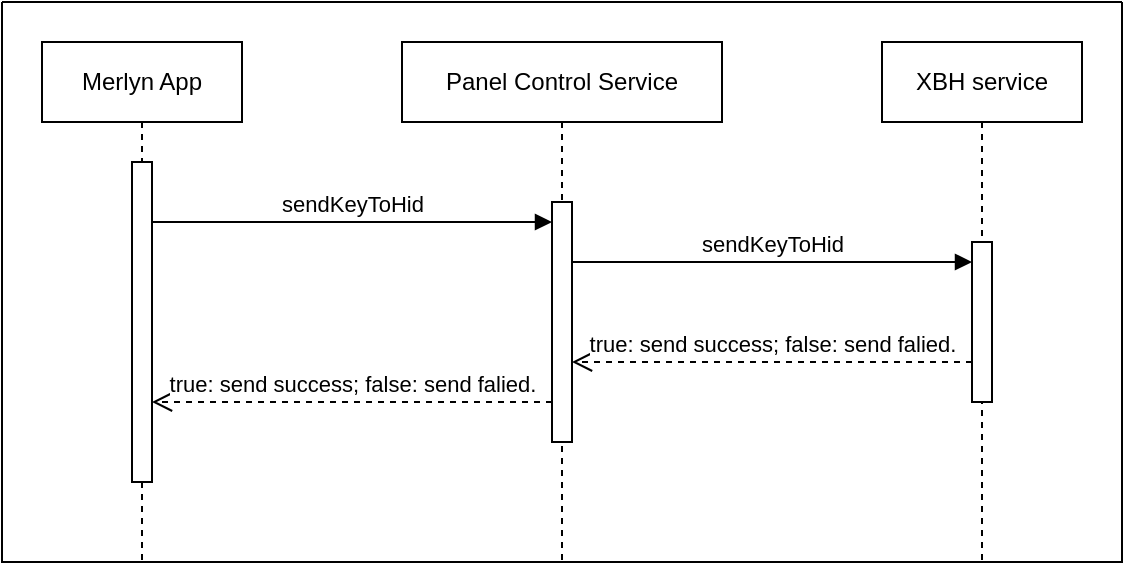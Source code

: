 <mxfile version="20.8.23" type="github">
  <diagram name="Page-1" id="13e1069c-82ec-6db2-03f1-153e76fe0fe0">
    <mxGraphModel dx="1207" dy="664" grid="1" gridSize="10" guides="1" tooltips="1" connect="1" arrows="1" fold="1" page="1" pageScale="1" pageWidth="1100" pageHeight="850" background="none" math="0" shadow="0">
      <root>
        <mxCell id="0" />
        <mxCell id="1" parent="0" />
        <mxCell id="KGBi6TL8BeEwb9UIQHYv-1" value="" style="swimlane;startSize=0;" vertex="1" parent="1">
          <mxGeometry width="560" height="280" as="geometry">
            <mxRectangle width="50" height="40" as="alternateBounds" />
          </mxGeometry>
        </mxCell>
        <mxCell id="KGBi6TL8BeEwb9UIQHYv-2" value="Merlyn App" style="shape=umlLifeline;perimeter=lifelinePerimeter;whiteSpace=wrap;html=1;container=1;dropTarget=0;collapsible=0;recursiveResize=0;outlineConnect=0;portConstraint=eastwest;newEdgeStyle={&quot;edgeStyle&quot;:&quot;elbowEdgeStyle&quot;,&quot;elbow&quot;:&quot;vertical&quot;,&quot;curved&quot;:0,&quot;rounded&quot;:0};" vertex="1" parent="KGBi6TL8BeEwb9UIQHYv-1">
          <mxGeometry x="20" y="20" width="100" height="260" as="geometry" />
        </mxCell>
        <mxCell id="KGBi6TL8BeEwb9UIQHYv-5" value="" style="html=1;points=[];perimeter=orthogonalPerimeter;outlineConnect=0;targetShapes=umlLifeline;portConstraint=eastwest;newEdgeStyle={&quot;edgeStyle&quot;:&quot;elbowEdgeStyle&quot;,&quot;elbow&quot;:&quot;vertical&quot;,&quot;curved&quot;:0,&quot;rounded&quot;:0};" vertex="1" parent="KGBi6TL8BeEwb9UIQHYv-2">
          <mxGeometry x="45" y="60" width="10" height="160" as="geometry" />
        </mxCell>
        <mxCell id="KGBi6TL8BeEwb9UIQHYv-3" value="Panel Control Service" style="shape=umlLifeline;perimeter=lifelinePerimeter;whiteSpace=wrap;html=1;container=1;dropTarget=0;collapsible=0;recursiveResize=0;outlineConnect=0;portConstraint=eastwest;newEdgeStyle={&quot;edgeStyle&quot;:&quot;elbowEdgeStyle&quot;,&quot;elbow&quot;:&quot;vertical&quot;,&quot;curved&quot;:0,&quot;rounded&quot;:0};" vertex="1" parent="KGBi6TL8BeEwb9UIQHYv-1">
          <mxGeometry x="200" y="20" width="160" height="260" as="geometry" />
        </mxCell>
        <mxCell id="KGBi6TL8BeEwb9UIQHYv-6" value="" style="html=1;points=[];perimeter=orthogonalPerimeter;outlineConnect=0;targetShapes=umlLifeline;portConstraint=eastwest;newEdgeStyle={&quot;edgeStyle&quot;:&quot;elbowEdgeStyle&quot;,&quot;elbow&quot;:&quot;vertical&quot;,&quot;curved&quot;:0,&quot;rounded&quot;:0};" vertex="1" parent="KGBi6TL8BeEwb9UIQHYv-3">
          <mxGeometry x="75" y="80" width="10" height="120" as="geometry" />
        </mxCell>
        <mxCell id="KGBi6TL8BeEwb9UIQHYv-4" value="XBH service" style="shape=umlLifeline;perimeter=lifelinePerimeter;whiteSpace=wrap;html=1;container=1;dropTarget=0;collapsible=0;recursiveResize=0;outlineConnect=0;portConstraint=eastwest;newEdgeStyle={&quot;edgeStyle&quot;:&quot;elbowEdgeStyle&quot;,&quot;elbow&quot;:&quot;vertical&quot;,&quot;curved&quot;:0,&quot;rounded&quot;:0};" vertex="1" parent="KGBi6TL8BeEwb9UIQHYv-1">
          <mxGeometry x="440" y="20" width="100" height="260" as="geometry" />
        </mxCell>
        <mxCell id="KGBi6TL8BeEwb9UIQHYv-7" value="" style="html=1;points=[];perimeter=orthogonalPerimeter;outlineConnect=0;targetShapes=umlLifeline;portConstraint=eastwest;newEdgeStyle={&quot;edgeStyle&quot;:&quot;elbowEdgeStyle&quot;,&quot;elbow&quot;:&quot;vertical&quot;,&quot;curved&quot;:0,&quot;rounded&quot;:0};" vertex="1" parent="KGBi6TL8BeEwb9UIQHYv-4">
          <mxGeometry x="45" y="100" width="10" height="80" as="geometry" />
        </mxCell>
        <mxCell id="KGBi6TL8BeEwb9UIQHYv-9" value="sendKeyToHid" style="html=1;verticalAlign=bottom;endArrow=block;edgeStyle=elbowEdgeStyle;elbow=horizontal;curved=0;rounded=0;" edge="1" parent="KGBi6TL8BeEwb9UIQHYv-1">
          <mxGeometry width="80" relative="1" as="geometry">
            <mxPoint x="75" y="110" as="sourcePoint" />
            <mxPoint x="275" y="110" as="targetPoint" />
          </mxGeometry>
        </mxCell>
        <mxCell id="KGBi6TL8BeEwb9UIQHYv-10" value="sendKeyToHid" style="html=1;verticalAlign=bottom;endArrow=block;edgeStyle=elbowEdgeStyle;elbow=vertical;curved=0;rounded=0;" edge="1" parent="KGBi6TL8BeEwb9UIQHYv-1">
          <mxGeometry width="80" relative="1" as="geometry">
            <mxPoint x="285" y="130" as="sourcePoint" />
            <mxPoint x="485" y="130" as="targetPoint" />
          </mxGeometry>
        </mxCell>
        <mxCell id="KGBi6TL8BeEwb9UIQHYv-11" value="true: send success; false: send falied." style="html=1;verticalAlign=bottom;endArrow=open;dashed=1;endSize=8;edgeStyle=elbowEdgeStyle;elbow=vertical;curved=0;rounded=0;" edge="1" parent="KGBi6TL8BeEwb9UIQHYv-1">
          <mxGeometry relative="1" as="geometry">
            <mxPoint x="485" y="180" as="sourcePoint" />
            <mxPoint x="285" y="180" as="targetPoint" />
          </mxGeometry>
        </mxCell>
        <mxCell id="KGBi6TL8BeEwb9UIQHYv-12" value="true: send success; false: send falied." style="html=1;verticalAlign=bottom;endArrow=open;dashed=1;endSize=8;edgeStyle=elbowEdgeStyle;elbow=vertical;curved=0;rounded=0;" edge="1" parent="KGBi6TL8BeEwb9UIQHYv-1">
          <mxGeometry relative="1" as="geometry">
            <mxPoint x="275" y="200" as="sourcePoint" />
            <mxPoint x="75" y="200" as="targetPoint" />
          </mxGeometry>
        </mxCell>
      </root>
    </mxGraphModel>
  </diagram>
</mxfile>
